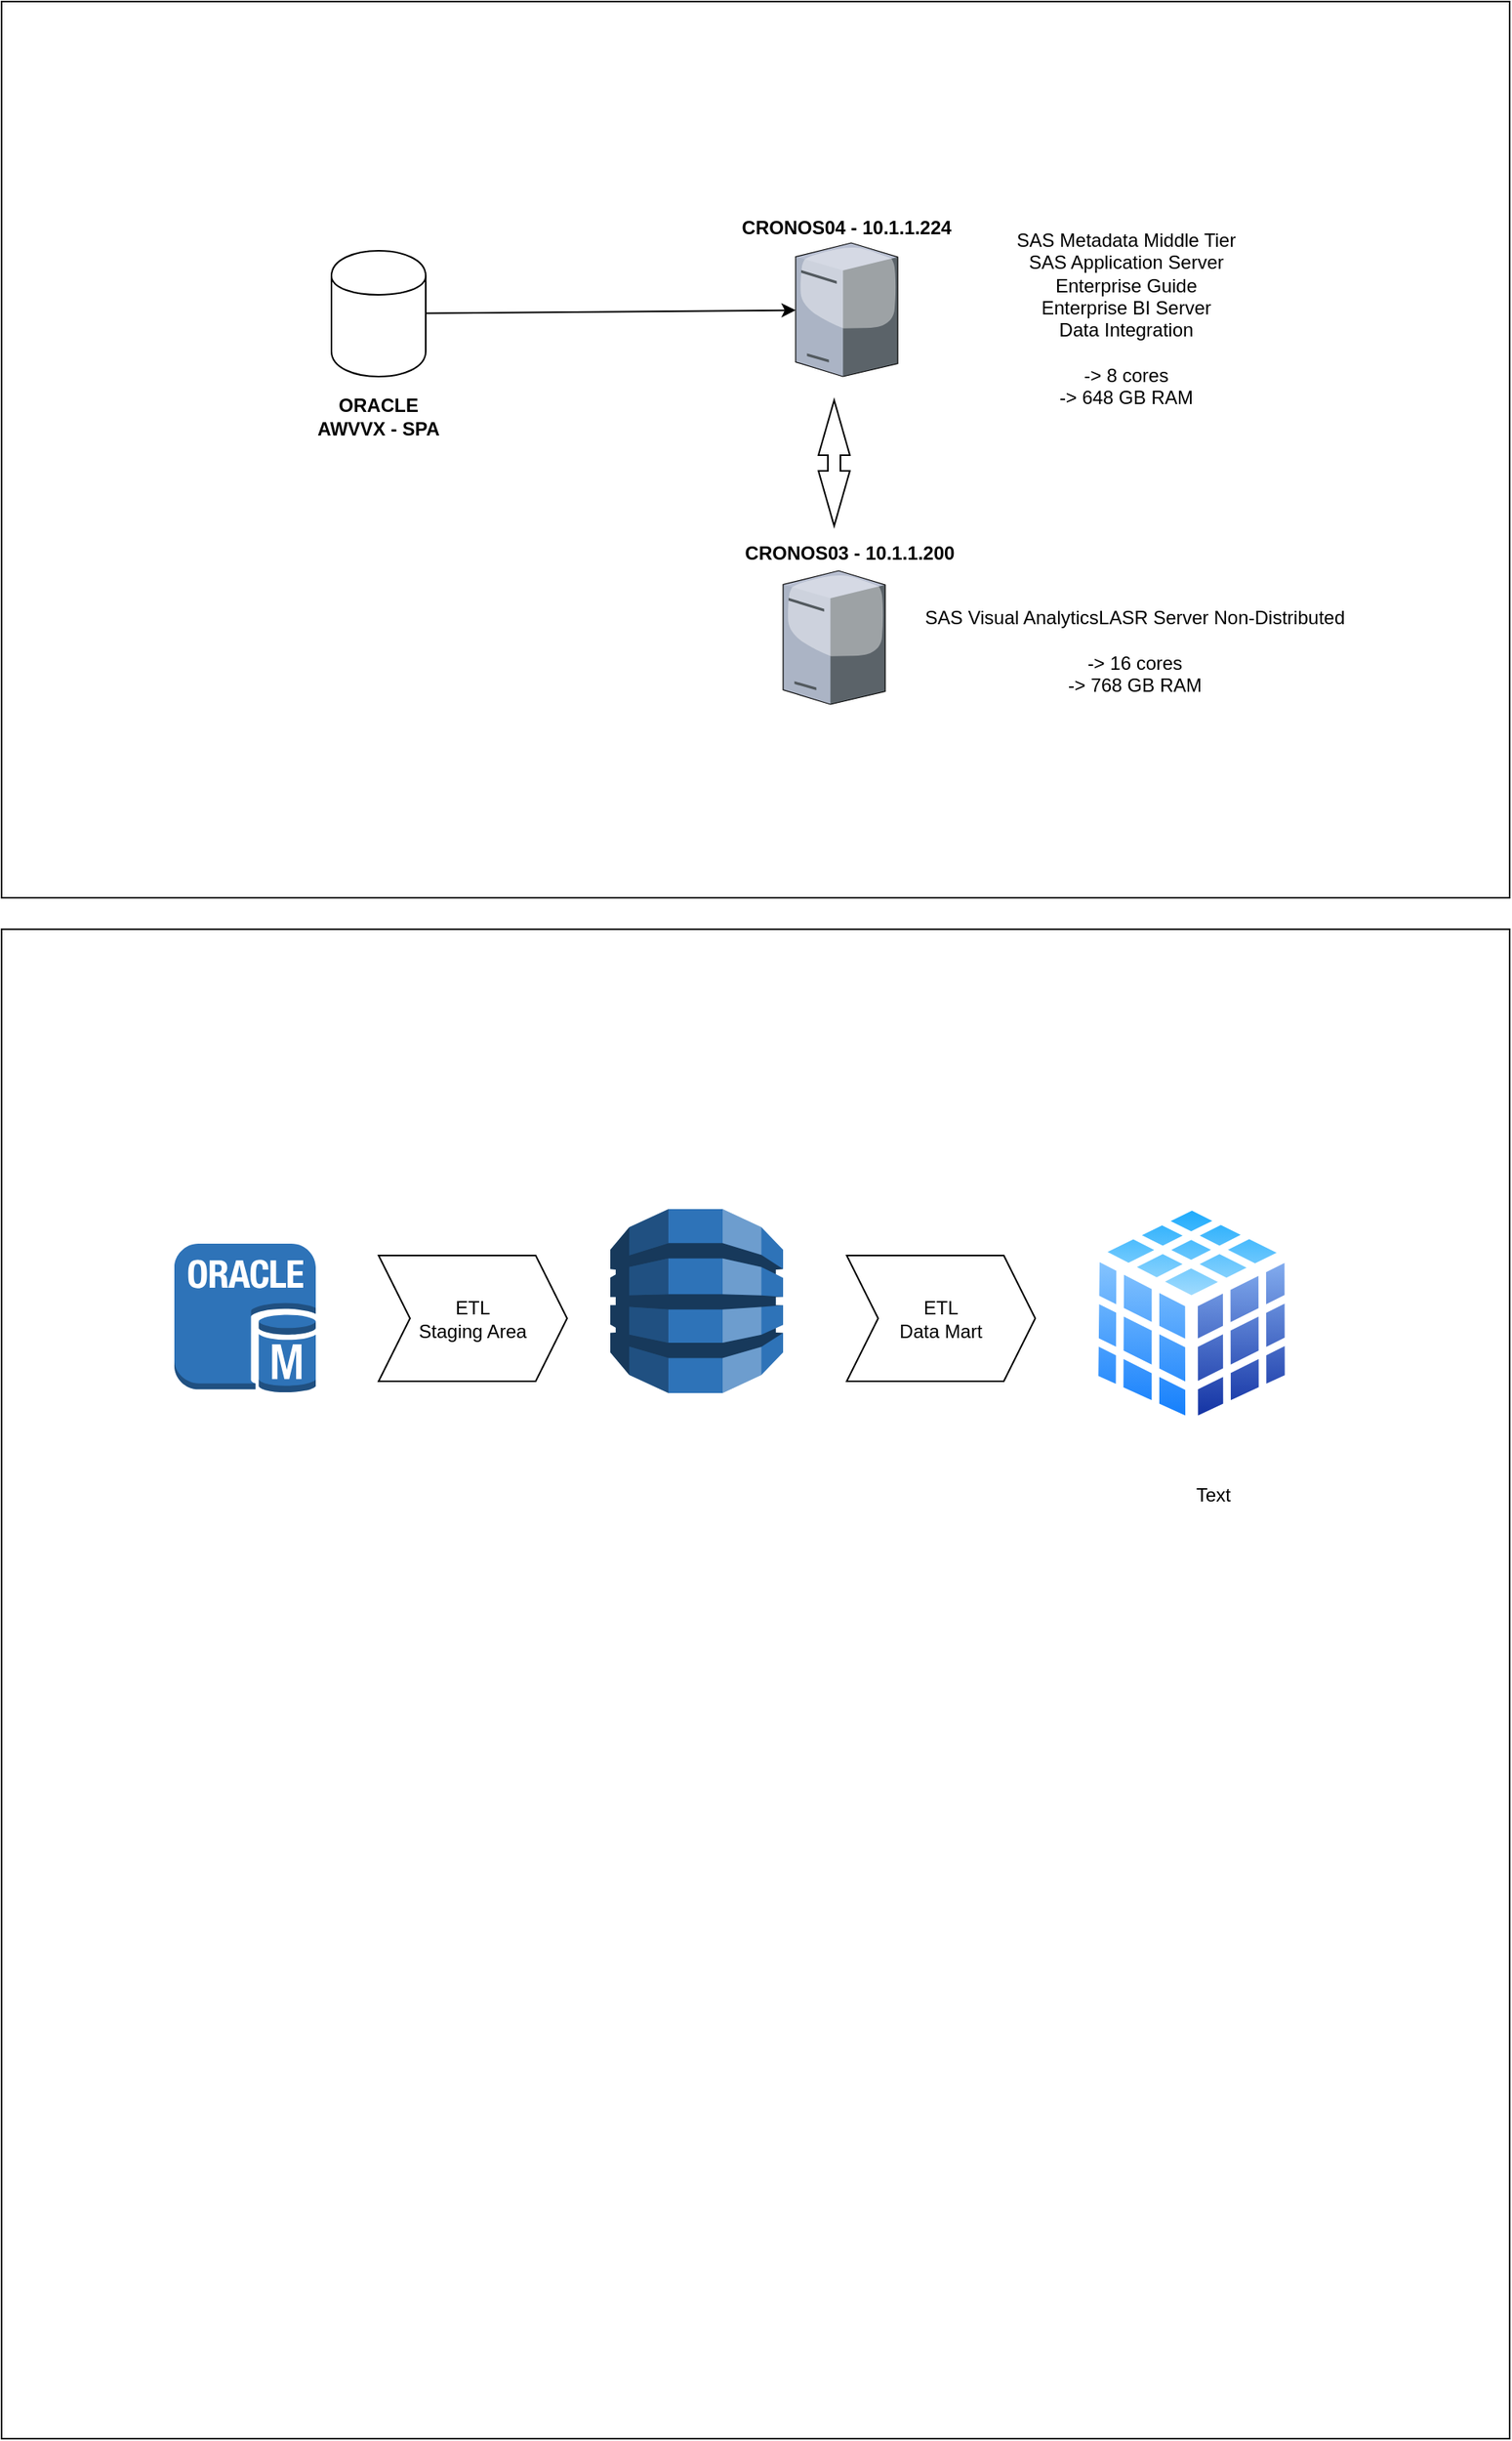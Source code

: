 <mxfile version="12.3.3" type="github" pages="1">
  <diagram id="seWyTeBt8ZovA1XMAHK-" name="Page-1">
    <mxGraphModel dx="1422" dy="762" grid="1" gridSize="10" guides="1" tooltips="1" connect="1" arrows="1" fold="1" page="1" pageScale="1" pageWidth="827" pageHeight="1169" math="0" shadow="0">
      <root>
        <mxCell id="0"/>
        <mxCell id="1" parent="0"/>
        <mxCell id="SAkJzKNVtvetInV7V3f4-1" value="" style="rounded=0;whiteSpace=wrap;html=1;" parent="1" vertex="1">
          <mxGeometry x="280" y="60" width="960" height="570" as="geometry"/>
        </mxCell>
        <mxCell id="SAkJzKNVtvetInV7V3f4-5" value="&lt;b&gt;&lt;font&gt;CRONOS04 - 10.1.1.224&lt;/font&gt;&lt;/b&gt;" style="text;html=1;strokeColor=none;fillColor=none;align=center;verticalAlign=middle;whiteSpace=wrap;rounded=0;" parent="1" vertex="1">
          <mxGeometry x="743" y="193.5" width="150" height="20" as="geometry"/>
        </mxCell>
        <mxCell id="SAkJzKNVtvetInV7V3f4-6" value="&lt;b&gt;&lt;font&gt;CRONOS03 - 10.1.1.200&lt;/font&gt;&lt;/b&gt;&lt;br&gt;" style="text;html=1;strokeColor=none;fillColor=none;align=center;verticalAlign=middle;whiteSpace=wrap;rounded=0;" parent="1" vertex="1">
          <mxGeometry x="740" y="400.5" width="160" height="20" as="geometry"/>
        </mxCell>
        <mxCell id="SAkJzKNVtvetInV7V3f4-7" value="&lt;span&gt;SAS Visual &lt;/span&gt;&lt;span&gt;Analytics&lt;/span&gt;&lt;span&gt;LASR Server Non-&lt;/span&gt;&lt;span&gt;Distributed&lt;/span&gt;&lt;br&gt;&lt;br&gt;-&amp;gt; 16 cores&lt;br&gt;-&amp;gt; 768 GB RAM&lt;br&gt;" style="text;html=1;strokeColor=none;fillColor=none;align=center;verticalAlign=middle;whiteSpace=wrap;rounded=0;" parent="1" vertex="1">
          <mxGeometry x="860" y="461.5" width="283" height="22" as="geometry"/>
        </mxCell>
        <mxCell id="SAkJzKNVtvetInV7V3f4-8" value="SAS Metadata Middle Tier&lt;br&gt;SAS Application Server&lt;br&gt;Enterprise Guide&lt;br&gt;Enterprise BI Server&lt;br&gt;Data Integration&lt;br&gt;&lt;br&gt;-&amp;gt; 8 cores&lt;br&gt;-&amp;gt; 648 GB RAM&lt;br&gt;&lt;br&gt;" style="text;html=1;strokeColor=none;fillColor=none;align=center;verticalAlign=middle;whiteSpace=wrap;rounded=0;" parent="1" vertex="1">
          <mxGeometry x="850.5" y="203.5" width="290" height="130" as="geometry"/>
        </mxCell>
        <mxCell id="11FCSzFybUVA88wSjv2M-1" value="" style="html=1;shadow=0;dashed=0;align=center;verticalAlign=middle;shape=mxgraph.arrows2.twoWayArrow;dy=0.6;dx=35;direction=south;" parent="1" vertex="1">
          <mxGeometry x="800" y="313.5" width="20" height="80" as="geometry"/>
        </mxCell>
        <mxCell id="11FCSzFybUVA88wSjv2M-16" value="" style="verticalLabelPosition=bottom;aspect=fixed;html=1;verticalAlign=top;strokeColor=none;align=center;outlineConnect=0;shape=mxgraph.citrix.license_server;" parent="1" vertex="1">
          <mxGeometry x="777.5" y="422" width="65" height="85" as="geometry"/>
        </mxCell>
        <mxCell id="11FCSzFybUVA88wSjv2M-17" value="" style="verticalLabelPosition=bottom;aspect=fixed;html=1;verticalAlign=top;strokeColor=none;align=center;outlineConnect=0;shape=mxgraph.citrix.license_server;" parent="1" vertex="1">
          <mxGeometry x="785.5" y="213.5" width="65" height="85" as="geometry"/>
        </mxCell>
        <mxCell id="mvlGU6NvV_Yx96zp8LUd-1" value="" style="shape=cylinder;whiteSpace=wrap;html=1;boundedLbl=1;backgroundOutline=1;" vertex="1" parent="1">
          <mxGeometry x="490" y="218.5" width="60" height="80" as="geometry"/>
        </mxCell>
        <mxCell id="mvlGU6NvV_Yx96zp8LUd-2" value="&lt;b&gt;&lt;font&gt;ORACLE&lt;br&gt;AWVVX - SPA&lt;/font&gt;&lt;/b&gt;" style="text;html=1;strokeColor=none;fillColor=none;align=center;verticalAlign=middle;whiteSpace=wrap;rounded=0;" vertex="1" parent="1">
          <mxGeometry x="445" y="313.5" width="150" height="20" as="geometry"/>
        </mxCell>
        <mxCell id="mvlGU6NvV_Yx96zp8LUd-4" value="" style="endArrow=classic;html=1;" edge="1" parent="1" source="mvlGU6NvV_Yx96zp8LUd-1" target="11FCSzFybUVA88wSjv2M-17">
          <mxGeometry width="50" height="50" relative="1" as="geometry">
            <mxPoint x="630" y="298.5" as="sourcePoint"/>
            <mxPoint x="680" y="248.5" as="targetPoint"/>
          </mxGeometry>
        </mxCell>
        <mxCell id="mvlGU6NvV_Yx96zp8LUd-5" value="" style="whiteSpace=wrap;html=1;aspect=fixed;" vertex="1" parent="1">
          <mxGeometry x="280" y="650" width="960" height="960" as="geometry"/>
        </mxCell>
        <mxCell id="mvlGU6NvV_Yx96zp8LUd-8" value="" style="aspect=fixed;perimeter=ellipsePerimeter;html=1;align=center;shadow=0;dashed=0;spacingTop=3;image;image=img/lib/active_directory/database_cube.svg;" vertex="1" parent="1">
          <mxGeometry x="970" y="820" width="135" height="150" as="geometry"/>
        </mxCell>
        <mxCell id="mvlGU6NvV_Yx96zp8LUd-9" value="" style="outlineConnect=0;dashed=0;verticalLabelPosition=bottom;verticalAlign=top;align=center;html=1;shape=mxgraph.aws3.oracle_db_instance;fillColor=#2E73B8;gradientColor=none;" vertex="1" parent="1">
          <mxGeometry x="390" y="850" width="90" height="95" as="geometry"/>
        </mxCell>
        <mxCell id="mvlGU6NvV_Yx96zp8LUd-11" value="ETL&lt;br&gt;Staging Area" style="shape=step;perimeter=stepPerimeter;whiteSpace=wrap;html=1;fixedSize=1;" vertex="1" parent="1">
          <mxGeometry x="520" y="857.5" width="120" height="80" as="geometry"/>
        </mxCell>
        <mxCell id="mvlGU6NvV_Yx96zp8LUd-12" value="ETL&lt;br&gt;Data Mart" style="shape=step;perimeter=stepPerimeter;whiteSpace=wrap;html=1;fixedSize=1;" vertex="1" parent="1">
          <mxGeometry x="818" y="857.5" width="120" height="80" as="geometry"/>
        </mxCell>
        <mxCell id="mvlGU6NvV_Yx96zp8LUd-13" value="" style="outlineConnect=0;dashed=0;verticalLabelPosition=bottom;verticalAlign=top;align=center;html=1;shape=mxgraph.aws3.dynamo_db;fillColor=#2E73B8;gradientColor=none;" vertex="1" parent="1">
          <mxGeometry x="667.5" y="828" width="110" height="117" as="geometry"/>
        </mxCell>
        <mxCell id="mvlGU6NvV_Yx96zp8LUd-16" value="Text" style="text;html=1;strokeColor=none;fillColor=none;align=center;verticalAlign=middle;whiteSpace=wrap;rounded=0;" vertex="1" parent="1">
          <mxGeometry x="1002" y="1000" width="99" height="20" as="geometry"/>
        </mxCell>
      </root>
    </mxGraphModel>
  </diagram>
</mxfile>

